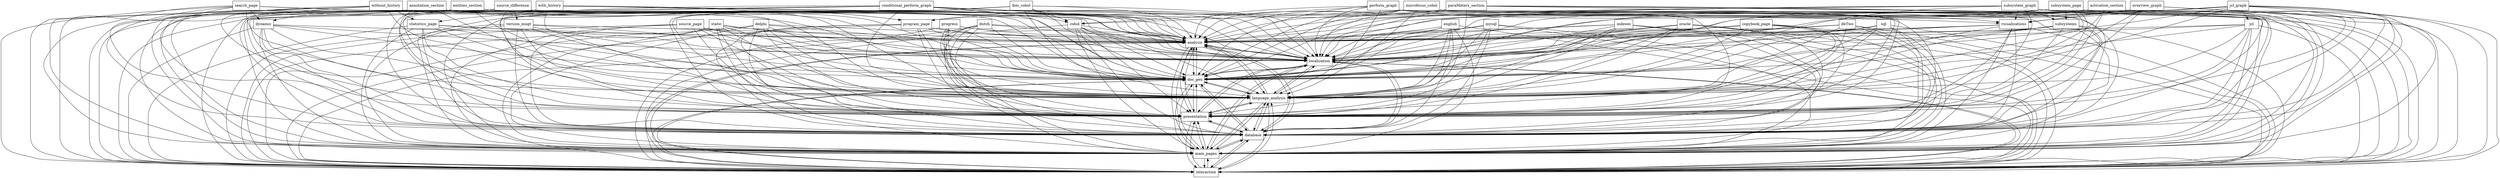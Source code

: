 digraph{
graph [rankdir=TB];
node [shape=box];
edge [arrowhead=normal];
0[label="progress",]
1[label="dynamic",]
2[label="without_history",]
3[label="subsystems",]
4[label="statistics_page",]
5[label="entities_section",]
6[label="program_page",]
7[label="version_mngt",]
8[label="copybook_page",]
9[label="perform_graph",]
10[label="analysis",]
11[label="oracle",]
12[label="source_difference",]
13[label="annotation_section",]
14[label="search_page",]
15[label="dutch",]
16[label="jcl",]
17[label="dbTwo",]
18[label="visualizations",]
19[label="cobol",]
20[label="conditional_perform_graph",]
21[label="static",]
22[label="localization",]
23[label="delphi",]
24[label="overview_graph",]
25[label="source_page",]
26[label="indexes",]
27[label="interaction",]
28[label="main_pages",]
29[label="database",]
30[label="activation_section",]
31[label="jcl_graph",]
32[label="with_history",]
33[label="sql",]
34[label="presentation",]
35[label="ibm_cobol",]
36[label="microfocus_cobol",]
37[label="paraMeters_section",]
38[label="language_analysis",]
39[label="subsystem_graph",]
40[label="english",]
41[label="doc_gen",]
42[label="subsystem_page",]
43[label="mysql",]
0->10[label="",]
0->22[label="",]
0->27[label="",]
0->28[label="",]
0->29[label="",]
0->34[label="",]
0->38[label="",]
0->41[label="",]
1->10[label="",]
1->22[label="",]
1->27[label="",]
1->28[label="",]
1->29[label="",]
1->34[label="",]
1->38[label="",]
1->41[label="",]
2->4[label="",]
2->10[label="",]
2->22[label="",]
2->27[label="",]
2->28[label="",]
2->29[label="",]
2->34[label="",]
2->38[label="",]
2->41[label="",]
3->10[label="",]
3->22[label="",]
3->27[label="",]
3->28[label="",]
3->29[label="",]
3->34[label="",]
3->38[label="",]
3->41[label="",]
4->10[label="",]
4->22[label="",]
4->27[label="",]
4->28[label="",]
4->29[label="",]
4->34[label="",]
4->38[label="",]
4->41[label="",]
5->6[label="",]
5->10[label="",]
5->22[label="",]
5->27[label="",]
5->28[label="",]
5->29[label="",]
5->34[label="",]
5->38[label="",]
5->41[label="",]
6->10[label="",]
6->22[label="",]
6->27[label="",]
6->28[label="",]
6->29[label="",]
6->34[label="",]
6->38[label="",]
6->41[label="",]
7->10[label="",]
7->22[label="",]
7->27[label="",]
7->28[label="",]
7->29[label="",]
7->34[label="",]
7->38[label="",]
7->41[label="",]
8->10[label="",]
8->22[label="",]
8->27[label="",]
8->28[label="",]
8->29[label="",]
8->34[label="",]
8->38[label="",]
8->41[label="",]
9->10[label="",]
9->18[label="",]
9->19[label="",]
9->22[label="",]
9->27[label="",]
9->28[label="",]
9->29[label="",]
9->34[label="",]
9->38[label="",]
9->41[label="",]
10->22[label="",]
10->27[label="",]
10->28[label="",]
10->29[label="",]
10->34[label="",]
10->38[label="",]
10->41[label="",]
11->10[label="",]
11->22[label="",]
11->27[label="",]
11->28[label="",]
11->29[label="",]
11->34[label="",]
11->38[label="",]
11->41[label="",]
12->7[label="",]
12->10[label="",]
12->22[label="",]
12->27[label="",]
12->28[label="",]
12->29[label="",]
12->34[label="",]
12->38[label="",]
12->41[label="",]
13->1[label="",]
13->6[label="",]
13->10[label="",]
13->22[label="",]
13->27[label="",]
13->28[label="",]
13->29[label="",]
13->34[label="",]
13->38[label="",]
13->41[label="",]
14->1[label="",]
14->10[label="",]
14->22[label="",]
14->27[label="",]
14->28[label="",]
14->29[label="",]
14->34[label="",]
14->38[label="",]
14->41[label="",]
15->10[label="",]
15->22[label="",]
15->27[label="",]
15->28[label="",]
15->29[label="",]
15->34[label="",]
15->38[label="",]
15->41[label="",]
16->10[label="",]
16->22[label="",]
16->27[label="",]
16->28[label="",]
16->29[label="",]
16->34[label="",]
16->38[label="",]
16->41[label="",]
17->10[label="",]
17->22[label="",]
17->27[label="",]
17->28[label="",]
17->29[label="",]
17->34[label="",]
17->38[label="",]
17->41[label="",]
18->10[label="",]
18->22[label="",]
18->27[label="",]
18->28[label="",]
18->29[label="",]
18->34[label="",]
18->38[label="",]
18->41[label="",]
19->10[label="",]
19->22[label="",]
19->27[label="",]
19->28[label="",]
19->29[label="",]
19->34[label="",]
19->38[label="",]
19->41[label="",]
20->10[label="",]
20->18[label="",]
20->19[label="",]
20->22[label="",]
20->27[label="",]
20->28[label="",]
20->29[label="",]
20->34[label="",]
20->38[label="",]
20->41[label="",]
21->10[label="",]
21->22[label="",]
21->27[label="",]
21->28[label="",]
21->29[label="",]
21->34[label="",]
21->38[label="",]
21->41[label="",]
22->10[label="",]
22->27[label="",]
22->28[label="",]
22->29[label="",]
22->34[label="",]
22->38[label="",]
22->41[label="",]
23->10[label="",]
23->22[label="",]
23->27[label="",]
23->28[label="",]
23->29[label="",]
23->34[label="",]
23->38[label="",]
23->41[label="",]
24->10[label="",]
24->18[label="",]
24->22[label="",]
24->27[label="",]
24->28[label="",]
24->29[label="",]
24->34[label="",]
24->38[label="",]
24->41[label="",]
25->10[label="",]
25->22[label="",]
25->27[label="",]
25->28[label="",]
25->29[label="",]
25->34[label="",]
25->38[label="",]
25->41[label="",]
26->10[label="",]
26->22[label="",]
26->27[label="",]
26->28[label="",]
26->29[label="",]
26->34[label="",]
26->38[label="",]
26->41[label="",]
27->10[label="",]
27->22[label="",]
27->28[label="",]
27->29[label="",]
27->34[label="",]
27->38[label="",]
27->41[label="",]
28->10[label="",]
28->22[label="",]
28->27[label="",]
28->29[label="",]
28->34[label="",]
28->38[label="",]
28->41[label="",]
29->10[label="",]
29->22[label="",]
29->27[label="",]
29->28[label="",]
29->34[label="",]
29->38[label="",]
29->41[label="",]
30->6[label="",]
30->10[label="",]
30->22[label="",]
30->27[label="",]
30->28[label="",]
30->29[label="",]
30->34[label="",]
30->38[label="",]
30->41[label="",]
31->10[label="",]
31->16[label="",]
31->18[label="",]
31->22[label="",]
31->27[label="",]
31->28[label="",]
31->29[label="",]
31->34[label="",]
31->38[label="",]
31->41[label="",]
32->4[label="",]
32->10[label="",]
32->22[label="",]
32->27[label="",]
32->28[label="",]
32->29[label="",]
32->34[label="",]
32->38[label="",]
32->41[label="",]
33->10[label="",]
33->22[label="",]
33->27[label="",]
33->28[label="",]
33->29[label="",]
33->34[label="",]
33->38[label="",]
33->41[label="",]
34->10[label="",]
34->22[label="",]
34->27[label="",]
34->28[label="",]
34->29[label="",]
34->38[label="",]
34->41[label="",]
35->10[label="",]
35->19[label="",]
35->22[label="",]
35->27[label="",]
35->28[label="",]
35->29[label="",]
35->34[label="",]
35->38[label="",]
35->41[label="",]
36->10[label="",]
36->19[label="",]
36->22[label="",]
36->27[label="",]
36->28[label="",]
36->29[label="",]
36->34[label="",]
36->38[label="",]
36->41[label="",]
37->6[label="",]
37->10[label="",]
37->22[label="",]
37->27[label="",]
37->28[label="",]
37->29[label="",]
37->34[label="",]
37->38[label="",]
37->41[label="",]
38->10[label="",]
38->22[label="",]
38->27[label="",]
38->28[label="",]
38->29[label="",]
38->34[label="",]
38->41[label="",]
39->3[label="",]
39->10[label="",]
39->18[label="",]
39->22[label="",]
39->27[label="",]
39->28[label="",]
39->29[label="",]
39->34[label="",]
39->38[label="",]
39->41[label="",]
40->10[label="",]
40->22[label="",]
40->27[label="",]
40->28[label="",]
40->29[label="",]
40->34[label="",]
40->38[label="",]
40->41[label="",]
41->10[label="",]
41->22[label="",]
41->27[label="",]
41->28[label="",]
41->29[label="",]
41->34[label="",]
41->38[label="",]
42->3[label="",]
42->10[label="",]
42->22[label="",]
42->27[label="",]
42->28[label="",]
42->29[label="",]
42->34[label="",]
42->38[label="",]
42->41[label="",]
43->10[label="",]
43->22[label="",]
43->27[label="",]
43->28[label="",]
43->29[label="",]
43->34[label="",]
43->38[label="",]
43->41[label="",]
}
